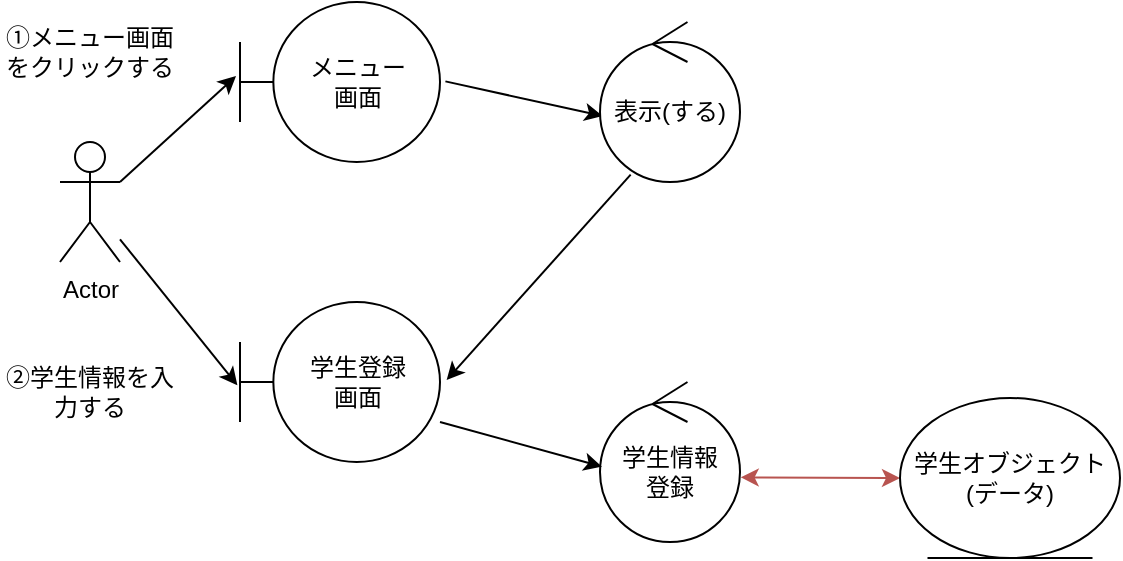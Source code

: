 <mxfile version="28.2.1">
  <diagram id="frJYBtmeX4YdoTAQA-1x" name="ページ1">
    <mxGraphModel dx="137" dy="498" grid="1" gridSize="10" guides="1" tooltips="1" connect="1" arrows="1" fold="1" page="1" pageScale="1" pageWidth="827" pageHeight="1169" math="0" shadow="0">
      <root>
        <mxCell id="0" />
        <mxCell id="1" parent="0" />
        <mxCell id="-tmSpXHpx5XQBEYbv7db-2" value="Actor" style="shape=umlActor;verticalLabelPosition=bottom;verticalAlign=top;html=1;outlineConnect=0;" vertex="1" parent="1">
          <mxGeometry x="260" y="190" width="30" height="60" as="geometry" />
        </mxCell>
        <mxCell id="-tmSpXHpx5XQBEYbv7db-4" value="" style="endArrow=classic;html=1;rounded=0;exitX=1;exitY=0.333;exitDx=0;exitDy=0;exitPerimeter=0;entryX=-0.02;entryY=0.463;entryDx=0;entryDy=0;entryPerimeter=0;" edge="1" parent="1" source="-tmSpXHpx5XQBEYbv7db-2" target="-tmSpXHpx5XQBEYbv7db-12">
          <mxGeometry width="50" height="50" relative="1" as="geometry">
            <mxPoint x="330" y="310" as="sourcePoint" />
            <mxPoint x="290" y="120" as="targetPoint" />
          </mxGeometry>
        </mxCell>
        <mxCell id="-tmSpXHpx5XQBEYbv7db-8" value="" style="endArrow=classic;html=1;rounded=0;exitX=1.027;exitY=0.496;exitDx=0;exitDy=0;exitPerimeter=0;entryX=0.019;entryY=0.588;entryDx=0;entryDy=0;entryPerimeter=0;" edge="1" parent="1" source="-tmSpXHpx5XQBEYbv7db-12" target="-tmSpXHpx5XQBEYbv7db-13">
          <mxGeometry width="50" height="50" relative="1" as="geometry">
            <mxPoint x="460" y="150" as="sourcePoint" />
            <mxPoint x="500" y="180" as="targetPoint" />
          </mxGeometry>
        </mxCell>
        <mxCell id="-tmSpXHpx5XQBEYbv7db-12" value="メニュー&lt;div&gt;画面&lt;/div&gt;" style="shape=umlBoundary;whiteSpace=wrap;html=1;" vertex="1" parent="1">
          <mxGeometry x="350" y="120" width="100" height="80" as="geometry" />
        </mxCell>
        <mxCell id="-tmSpXHpx5XQBEYbv7db-13" value="表示(する)" style="ellipse;shape=umlControl;whiteSpace=wrap;html=1;" vertex="1" parent="1">
          <mxGeometry x="530" y="130" width="70" height="80" as="geometry" />
        </mxCell>
        <mxCell id="-tmSpXHpx5XQBEYbv7db-16" value="" style="endArrow=classic;html=1;rounded=0;exitX=0.219;exitY=0.954;exitDx=0;exitDy=0;exitPerimeter=0;entryX=1.033;entryY=0.488;entryDx=0;entryDy=0;entryPerimeter=0;" edge="1" parent="1" source="-tmSpXHpx5XQBEYbv7db-13" target="-tmSpXHpx5XQBEYbv7db-17">
          <mxGeometry width="50" height="50" relative="1" as="geometry">
            <mxPoint x="490" y="290" as="sourcePoint" />
            <mxPoint x="470" y="310" as="targetPoint" />
          </mxGeometry>
        </mxCell>
        <mxCell id="-tmSpXHpx5XQBEYbv7db-17" value="学生登録&lt;div&gt;画面&lt;/div&gt;" style="shape=umlBoundary;whiteSpace=wrap;html=1;" vertex="1" parent="1">
          <mxGeometry x="350" y="270" width="100" height="80" as="geometry" />
        </mxCell>
        <mxCell id="-tmSpXHpx5XQBEYbv7db-18" value="" style="endArrow=classic;html=1;rounded=0;entryX=-0.013;entryY=0.521;entryDx=0;entryDy=0;entryPerimeter=0;" edge="1" parent="1" source="-tmSpXHpx5XQBEYbv7db-2" target="-tmSpXHpx5XQBEYbv7db-17">
          <mxGeometry width="50" height="50" relative="1" as="geometry">
            <mxPoint x="310" y="290" as="sourcePoint" />
            <mxPoint x="360" y="240" as="targetPoint" />
          </mxGeometry>
        </mxCell>
        <mxCell id="-tmSpXHpx5XQBEYbv7db-19" value="②学生情報を入力する" style="text;html=1;align=center;verticalAlign=middle;whiteSpace=wrap;rounded=0;" vertex="1" parent="1">
          <mxGeometry x="230" y="300" width="90" height="30" as="geometry" />
        </mxCell>
        <mxCell id="-tmSpXHpx5XQBEYbv7db-20" value="①メニュー画面をクリックする" style="text;html=1;align=center;verticalAlign=middle;whiteSpace=wrap;rounded=0;" vertex="1" parent="1">
          <mxGeometry x="230" y="130" width="90" height="30" as="geometry" />
        </mxCell>
        <mxCell id="-tmSpXHpx5XQBEYbv7db-21" value="学生情報&lt;div&gt;登録&lt;/div&gt;" style="ellipse;shape=umlControl;whiteSpace=wrap;html=1;" vertex="1" parent="1">
          <mxGeometry x="530" y="310" width="70" height="80" as="geometry" />
        </mxCell>
        <mxCell id="-tmSpXHpx5XQBEYbv7db-22" value="" style="endArrow=classic;html=1;rounded=0;exitX=1;exitY=0.75;exitDx=0;exitDy=0;exitPerimeter=0;entryX=0.014;entryY=0.529;entryDx=0;entryDy=0;entryPerimeter=0;" edge="1" parent="1" source="-tmSpXHpx5XQBEYbv7db-17" target="-tmSpXHpx5XQBEYbv7db-21">
          <mxGeometry width="50" height="50" relative="1" as="geometry">
            <mxPoint x="430" y="390" as="sourcePoint" />
            <mxPoint x="480" y="340" as="targetPoint" />
          </mxGeometry>
        </mxCell>
        <mxCell id="-tmSpXHpx5XQBEYbv7db-23" value="" style="endArrow=classic;startArrow=classic;html=1;rounded=0;fillColor=#f8cecc;strokeColor=#b85450;exitX=1.005;exitY=0.596;exitDx=0;exitDy=0;exitPerimeter=0;" edge="1" parent="1" source="-tmSpXHpx5XQBEYbv7db-21" target="-tmSpXHpx5XQBEYbv7db-24">
          <mxGeometry width="50" height="50" relative="1" as="geometry">
            <mxPoint x="640" y="390" as="sourcePoint" />
            <mxPoint x="720" y="358" as="targetPoint" />
          </mxGeometry>
        </mxCell>
        <mxCell id="-tmSpXHpx5XQBEYbv7db-24" value="学生オブジェクト&lt;div&gt;(データ)&lt;/div&gt;" style="ellipse;shape=umlEntity;whiteSpace=wrap;html=1;" vertex="1" parent="1">
          <mxGeometry x="680" y="318" width="110" height="80" as="geometry" />
        </mxCell>
      </root>
    </mxGraphModel>
  </diagram>
</mxfile>
